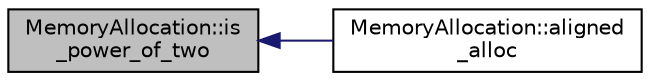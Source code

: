 digraph "MemoryAllocation::is_power_of_two"
{
  edge [fontname="Helvetica",fontsize="10",labelfontname="Helvetica",labelfontsize="10"];
  node [fontname="Helvetica",fontsize="10",shape=record];
  rankdir="LR";
  Node6 [label="MemoryAllocation::is\l_power_of_two",height=0.2,width=0.4,color="black", fillcolor="grey75", style="filled", fontcolor="black"];
  Node6 -> Node7 [dir="back",color="midnightblue",fontsize="10",style="solid",fontname="Helvetica"];
  Node7 [label="MemoryAllocation::aligned\l_alloc",height=0.2,width=0.4,color="black", fillcolor="white", style="filled",URL="$namespace_memory_allocation.html#a5b03e42a4d9bbc93afd2e681f2f66483",tooltip="Aligned memory allocation compatible across platforms. "];
}
